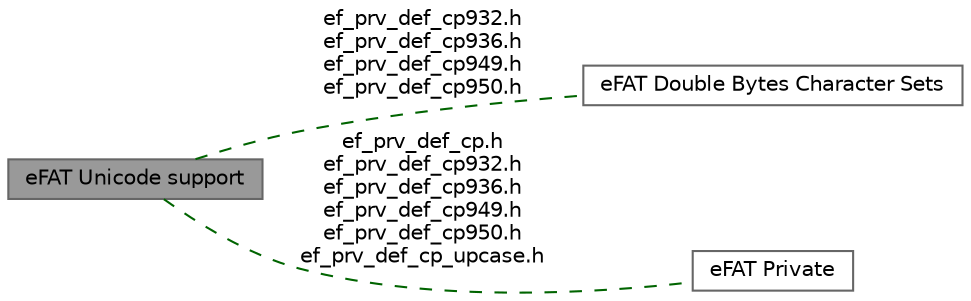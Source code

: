digraph "eFAT Unicode support"
{
 // LATEX_PDF_SIZE
  bgcolor="transparent";
  edge [fontname=Helvetica,fontsize=10,labelfontname=Helvetica,labelfontsize=10];
  node [fontname=Helvetica,fontsize=10,shape=box,height=0.2,width=0.4];
  rankdir=LR;
  Node3 [id="Node000003",label="eFAT Double Bytes Character Sets",height=0.2,width=0.4,color="grey40", fillcolor="white", style="filled",URL="$group___groupe_f_a_t_c_p_d_b_c_s.html",tooltip=" "];
  Node1 [id="Node000001",label="eFAT Unicode support",height=0.2,width=0.4,color="gray40", fillcolor="grey60", style="filled", fontcolor="black",tooltip=" "];
  Node2 [id="Node000002",label="eFAT Private",height=0.2,width=0.4,color="grey40", fillcolor="white", style="filled",URL="$group__group__e_f_a_t___private.html",tooltip=" "];
  Node1->Node2 [shape=plaintext, label="ef_prv_def_cp.h\nef_prv_def_cp932.h\nef_prv_def_cp936.h\nef_prv_def_cp949.h\nef_prv_def_cp950.h\nef_prv_def_cp_upcase.h", color="darkgreen", dir="none", style="dashed"];
  Node1->Node3 [shape=plaintext, label="ef_prv_def_cp932.h\nef_prv_def_cp936.h\nef_prv_def_cp949.h\nef_prv_def_cp950.h", color="darkgreen", dir="none", style="dashed"];
}
